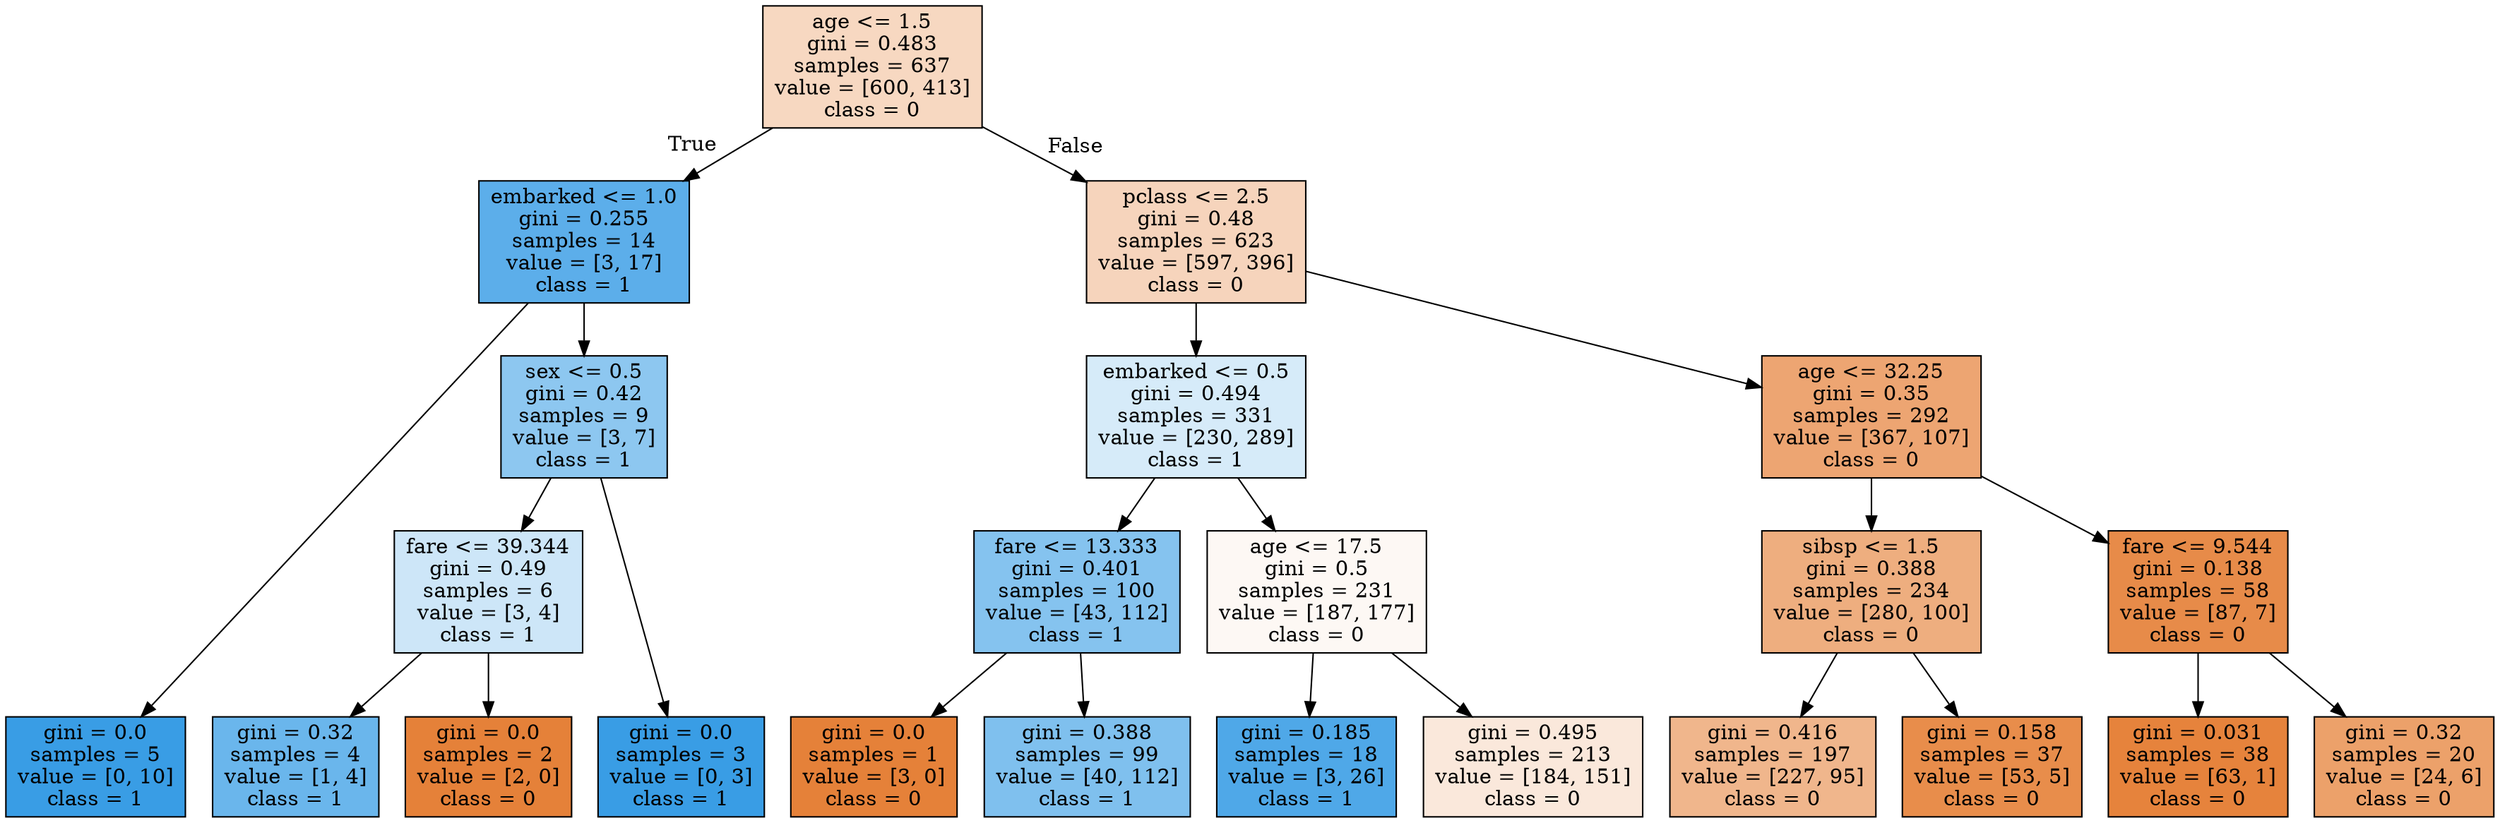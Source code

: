 digraph Tree {
node [shape=box, style="filled", color="black"] ;
graph [ranksep=equally, splines=polyline] ;
0 [label="age <= 1.5\ngini = 0.483\nsamples = 637\nvalue = [600, 413]\nclass = 0", fillcolor="#e581394f"] ;
1 [label="embarked <= 1.0\ngini = 0.255\nsamples = 14\nvalue = [3, 17]\nclass = 1", fillcolor="#399de5d2"] ;
0 -> 1 [labeldistance=2.5, labelangle=45, headlabel="True"] ;
2 [label="gini = 0.0\nsamples = 5\nvalue = [0, 10]\nclass = 1", fillcolor="#399de5ff"] ;
1 -> 2 ;
3 [label="sex <= 0.5\ngini = 0.42\nsamples = 9\nvalue = [3, 7]\nclass = 1", fillcolor="#399de592"] ;
1 -> 3 ;
4 [label="fare <= 39.344\ngini = 0.49\nsamples = 6\nvalue = [3, 4]\nclass = 1", fillcolor="#399de540"] ;
3 -> 4 ;
5 [label="gini = 0.32\nsamples = 4\nvalue = [1, 4]\nclass = 1", fillcolor="#399de5bf"] ;
4 -> 5 ;
6 [label="gini = 0.0\nsamples = 2\nvalue = [2, 0]\nclass = 0", fillcolor="#e58139ff"] ;
4 -> 6 ;
7 [label="gini = 0.0\nsamples = 3\nvalue = [0, 3]\nclass = 1", fillcolor="#399de5ff"] ;
3 -> 7 ;
8 [label="pclass <= 2.5\ngini = 0.48\nsamples = 623\nvalue = [597, 396]\nclass = 0", fillcolor="#e5813956"] ;
0 -> 8 [labeldistance=2.5, labelangle=-45, headlabel="False"] ;
9 [label="embarked <= 0.5\ngini = 0.494\nsamples = 331\nvalue = [230, 289]\nclass = 1", fillcolor="#399de534"] ;
8 -> 9 ;
10 [label="fare <= 13.333\ngini = 0.401\nsamples = 100\nvalue = [43, 112]\nclass = 1", fillcolor="#399de59d"] ;
9 -> 10 ;
11 [label="gini = 0.0\nsamples = 1\nvalue = [3, 0]\nclass = 0", fillcolor="#e58139ff"] ;
10 -> 11 ;
12 [label="gini = 0.388\nsamples = 99\nvalue = [40, 112]\nclass = 1", fillcolor="#399de5a4"] ;
10 -> 12 ;
13 [label="age <= 17.5\ngini = 0.5\nsamples = 231\nvalue = [187, 177]\nclass = 0", fillcolor="#e581390e"] ;
9 -> 13 ;
14 [label="gini = 0.185\nsamples = 18\nvalue = [3, 26]\nclass = 1", fillcolor="#399de5e2"] ;
13 -> 14 ;
15 [label="gini = 0.495\nsamples = 213\nvalue = [184, 151]\nclass = 0", fillcolor="#e581392e"] ;
13 -> 15 ;
16 [label="age <= 32.25\ngini = 0.35\nsamples = 292\nvalue = [367, 107]\nclass = 0", fillcolor="#e58139b5"] ;
8 -> 16 ;
17 [label="sibsp <= 1.5\ngini = 0.388\nsamples = 234\nvalue = [280, 100]\nclass = 0", fillcolor="#e58139a4"] ;
16 -> 17 ;
18 [label="gini = 0.416\nsamples = 197\nvalue = [227, 95]\nclass = 0", fillcolor="#e5813994"] ;
17 -> 18 ;
19 [label="gini = 0.158\nsamples = 37\nvalue = [53, 5]\nclass = 0", fillcolor="#e58139e7"] ;
17 -> 19 ;
20 [label="fare <= 9.544\ngini = 0.138\nsamples = 58\nvalue = [87, 7]\nclass = 0", fillcolor="#e58139ea"] ;
16 -> 20 ;
21 [label="gini = 0.031\nsamples = 38\nvalue = [63, 1]\nclass = 0", fillcolor="#e58139fb"] ;
20 -> 21 ;
22 [label="gini = 0.32\nsamples = 20\nvalue = [24, 6]\nclass = 0", fillcolor="#e58139bf"] ;
20 -> 22 ;
{rank=same ; 0} ;
{rank=same ; 1; 8} ;
{rank=same ; 3; 9; 16} ;
{rank=same ; 4; 10; 13; 17; 20} ;
{rank=same ; 2; 5; 6; 7; 11; 12; 14; 15; 18; 19; 21; 22} ;
}